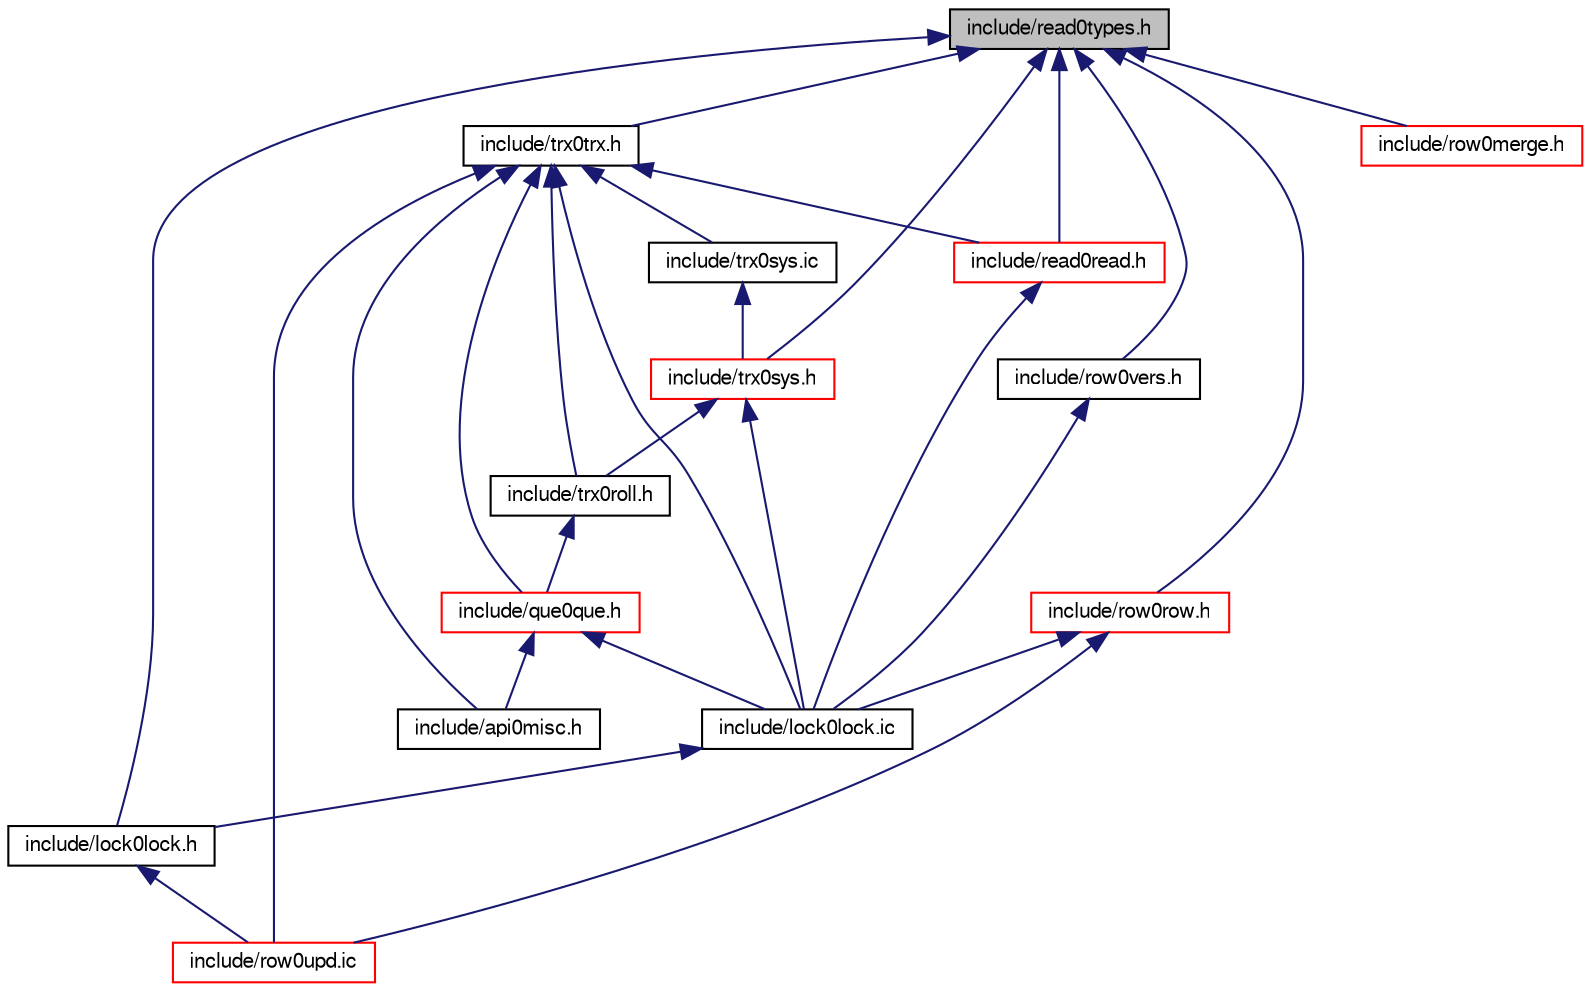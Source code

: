 digraph "include/read0types.h"
{
  bgcolor="transparent";
  edge [fontname="FreeSans",fontsize="10",labelfontname="FreeSans",labelfontsize="10"];
  node [fontname="FreeSans",fontsize="10",shape=record];
  Node1 [label="include/read0types.h",height=0.2,width=0.4,color="black", fillcolor="grey75", style="filled" fontcolor="black"];
  Node1 -> Node2 [dir="back",color="midnightblue",fontsize="10",style="solid",fontname="FreeSans"];
  Node2 [label="include/trx0trx.h",height=0.2,width=0.4,color="black",URL="$trx0trx_8h.html"];
  Node2 -> Node3 [dir="back",color="midnightblue",fontsize="10",style="solid",fontname="FreeSans"];
  Node3 [label="include/que0que.h",height=0.2,width=0.4,color="red",URL="$que0que_8h.html"];
  Node3 -> Node4 [dir="back",color="midnightblue",fontsize="10",style="solid",fontname="FreeSans"];
  Node4 [label="include/api0misc.h",height=0.2,width=0.4,color="black",URL="$api0misc_8h.html"];
  Node3 -> Node5 [dir="back",color="midnightblue",fontsize="10",style="solid",fontname="FreeSans"];
  Node5 [label="include/lock0lock.ic",height=0.2,width=0.4,color="black",URL="$lock0lock_8ic.html"];
  Node5 -> Node6 [dir="back",color="midnightblue",fontsize="10",style="solid",fontname="FreeSans"];
  Node6 [label="include/lock0lock.h",height=0.2,width=0.4,color="black",URL="$lock0lock_8h.html"];
  Node6 -> Node7 [dir="back",color="midnightblue",fontsize="10",style="solid",fontname="FreeSans"];
  Node7 [label="include/row0upd.ic",height=0.2,width=0.4,color="red",URL="$row0upd_8ic.html"];
  Node2 -> Node8 [dir="back",color="midnightblue",fontsize="10",style="solid",fontname="FreeSans"];
  Node8 [label="include/trx0roll.h",height=0.2,width=0.4,color="black",URL="$trx0roll_8h.html"];
  Node8 -> Node3 [dir="back",color="midnightblue",fontsize="10",style="solid",fontname="FreeSans"];
  Node2 -> Node9 [dir="back",color="midnightblue",fontsize="10",style="solid",fontname="FreeSans"];
  Node9 [label="include/trx0sys.ic",height=0.2,width=0.4,color="black",URL="$trx0sys_8ic.html"];
  Node9 -> Node10 [dir="back",color="midnightblue",fontsize="10",style="solid",fontname="FreeSans"];
  Node10 [label="include/trx0sys.h",height=0.2,width=0.4,color="red",URL="$trx0sys_8h.html"];
  Node10 -> Node8 [dir="back",color="midnightblue",fontsize="10",style="solid",fontname="FreeSans"];
  Node10 -> Node5 [dir="back",color="midnightblue",fontsize="10",style="solid",fontname="FreeSans"];
  Node2 -> Node4 [dir="back",color="midnightblue",fontsize="10",style="solid",fontname="FreeSans"];
  Node2 -> Node5 [dir="back",color="midnightblue",fontsize="10",style="solid",fontname="FreeSans"];
  Node2 -> Node11 [dir="back",color="midnightblue",fontsize="10",style="solid",fontname="FreeSans"];
  Node11 [label="include/read0read.h",height=0.2,width=0.4,color="red",URL="$read0read_8h.html"];
  Node11 -> Node5 [dir="back",color="midnightblue",fontsize="10",style="solid",fontname="FreeSans"];
  Node2 -> Node7 [dir="back",color="midnightblue",fontsize="10",style="solid",fontname="FreeSans"];
  Node1 -> Node10 [dir="back",color="midnightblue",fontsize="10",style="solid",fontname="FreeSans"];
  Node1 -> Node6 [dir="back",color="midnightblue",fontsize="10",style="solid",fontname="FreeSans"];
  Node1 -> Node12 [dir="back",color="midnightblue",fontsize="10",style="solid",fontname="FreeSans"];
  Node12 [label="include/row0row.h",height=0.2,width=0.4,color="red",URL="$row0row_8h.html"];
  Node12 -> Node5 [dir="back",color="midnightblue",fontsize="10",style="solid",fontname="FreeSans"];
  Node12 -> Node7 [dir="back",color="midnightblue",fontsize="10",style="solid",fontname="FreeSans"];
  Node1 -> Node13 [dir="back",color="midnightblue",fontsize="10",style="solid",fontname="FreeSans"];
  Node13 [label="include/row0vers.h",height=0.2,width=0.4,color="black",URL="$row0vers_8h.html"];
  Node13 -> Node5 [dir="back",color="midnightblue",fontsize="10",style="solid",fontname="FreeSans"];
  Node1 -> Node11 [dir="back",color="midnightblue",fontsize="10",style="solid",fontname="FreeSans"];
  Node1 -> Node14 [dir="back",color="midnightblue",fontsize="10",style="solid",fontname="FreeSans"];
  Node14 [label="include/row0merge.h",height=0.2,width=0.4,color="red",URL="$row0merge_8h.html"];
}
